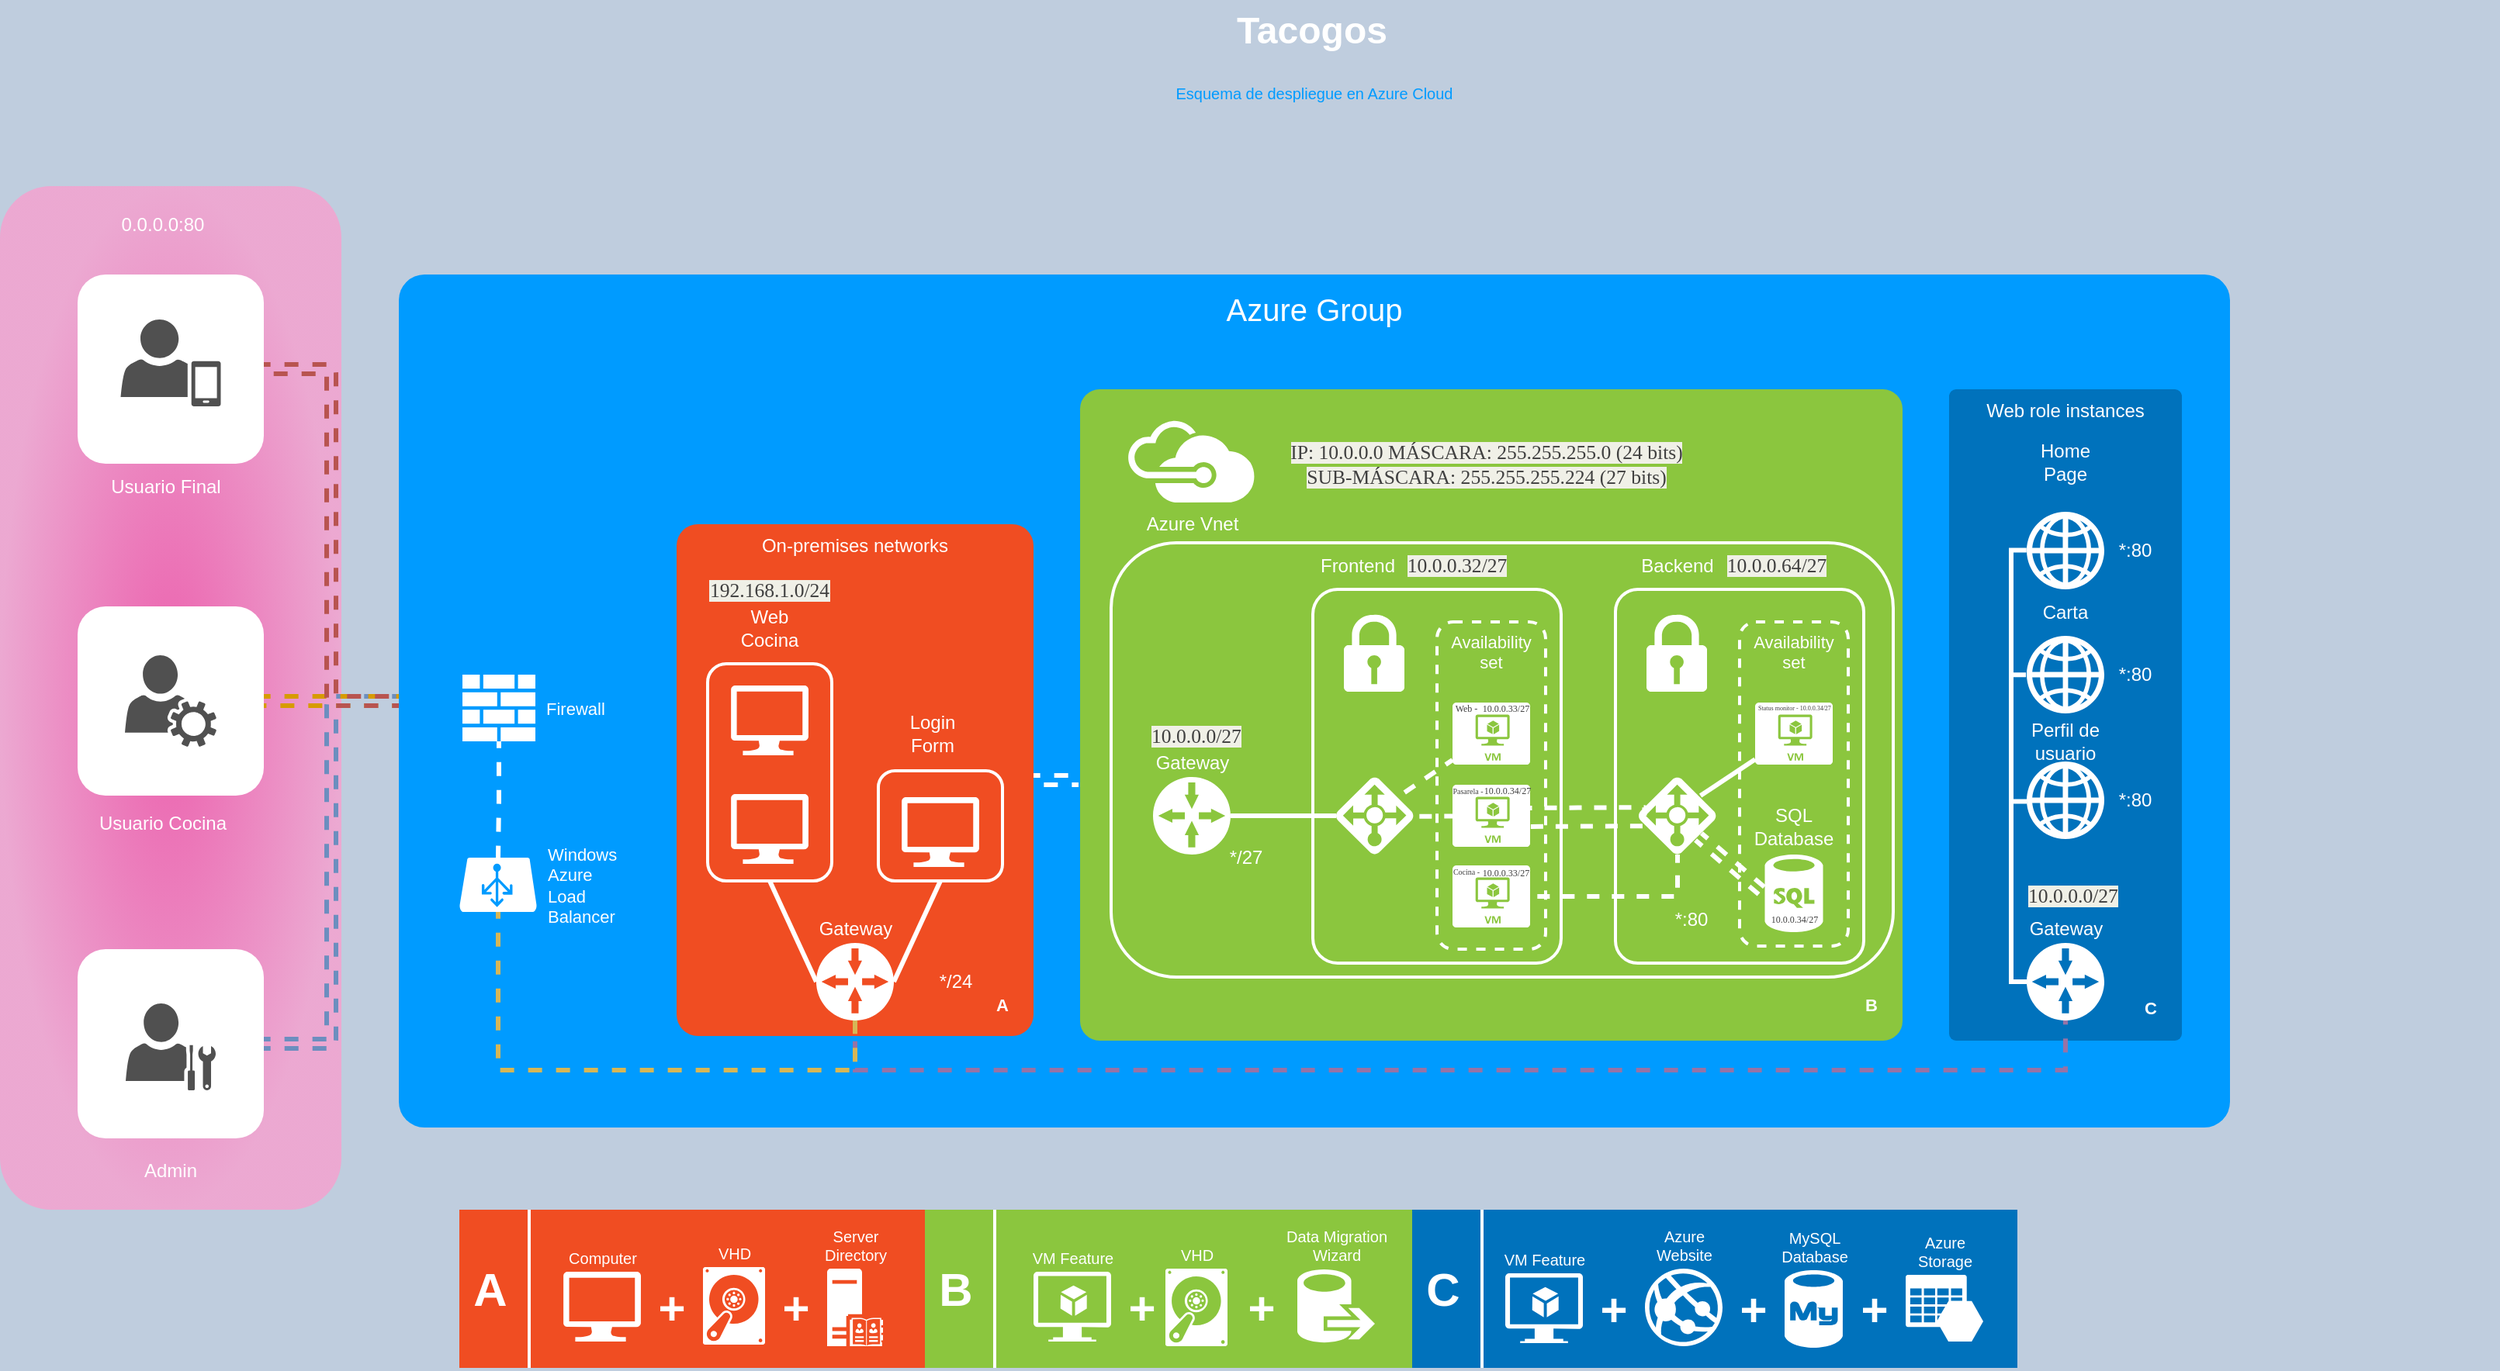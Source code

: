 <mxfile version="24.0.4" type="device">
  <diagram name="Page-1" id="7a6c530e-6e37-e111-ec74-82921da8cc10">
    <mxGraphModel dx="1674" dy="836" grid="1" gridSize="10" guides="1" tooltips="1" connect="1" arrows="1" fold="1" page="1" pageScale="1.5" pageWidth="1169" pageHeight="826" background="#BFCDDE" math="0" shadow="0">
      <root>
        <mxCell id="0" style=";html=1;" />
        <mxCell id="1" style=";html=1;" parent="0" />
        <mxCell id="23046e2b9bb16c14-116" value="Azure Group" style="whiteSpace=wrap;html=1;rounded=1;shadow=0;strokeColor=none;strokeWidth=2;fillColor=#009BFF;fontSize=20;fontColor=#FFFFFF;align=center;arcSize=3;verticalAlign=top;spacingTop=4;" parent="1" vertex="1">
          <mxGeometry x="287" y="217" width="1180" height="550" as="geometry" />
        </mxCell>
        <mxCell id="23046e2b9bb16c14-64" value="Web role instances" style="rounded=1;whiteSpace=wrap;html=1;shadow=0;strokeWidth=2;fillColor=#0072BC;fontSize=12;fontColor=#FFFFFF;align=center;strokeColor=none;arcSize=3;verticalAlign=top;" parent="1" vertex="1">
          <mxGeometry x="1286" y="291" width="150" height="420" as="geometry" />
        </mxCell>
        <mxCell id="23046e2b9bb16c14-27" value="" style="rounded=1;whiteSpace=wrap;html=1;shadow=0;strokeWidth=2;fillColor=#8BC63E;fontSize=12;fontColor=#000000;align=center;strokeColor=none;arcSize=3;" parent="1" vertex="1">
          <mxGeometry x="726" y="291" width="530" height="420" as="geometry" />
        </mxCell>
        <mxCell id="23046e2b9bb16c14-2" value="" style="rounded=1;whiteSpace=wrap;html=1;shadow=0;strokeWidth=2;fillColor=none;fontSize=12;fontColor=#000000;align=center;strokeColor=#FFFFFF;arcSize=10;" parent="1" vertex="1">
          <mxGeometry x="876" y="420" width="160" height="241" as="geometry" />
        </mxCell>
        <mxCell id="23046e2b9bb16c14-54" value="Availability set" style="rounded=1;whiteSpace=wrap;html=1;shadow=0;strokeWidth=2;fillColor=none;fontSize=11;fontColor=#FFFFFF;align=center;strokeColor=#FFFFFF;dashed=1;verticalAlign=top;" parent="1" vertex="1">
          <mxGeometry x="956" y="441" width="70" height="211" as="geometry" />
        </mxCell>
        <mxCell id="5rU1eoCEODT7BQsBEybo-4" value="" style="edgeStyle=orthogonalEdgeStyle;rounded=1;orthogonalLoop=1;jettySize=auto;html=1;shape=link;dashed=1;strokeWidth=3;strokeColor=#ffffff;flowAnimation=1;" parent="1" source="23046e2b9bb16c14-28" edge="1">
          <mxGeometry relative="1" as="geometry">
            <mxPoint x="725" y="543" as="targetPoint" />
            <Array as="points">
              <mxPoint x="725" y="543" />
            </Array>
          </mxGeometry>
        </mxCell>
        <mxCell id="23046e2b9bb16c14-28" value="On-premises networks" style="rounded=1;whiteSpace=wrap;html=1;shadow=0;strokeWidth=2;fillColor=#F04D22;fontSize=12;fontColor=#FFFFFF;align=center;strokeColor=none;arcSize=6;verticalAlign=top;" parent="1" vertex="1">
          <mxGeometry x="466" y="378" width="230" height="330" as="geometry" />
        </mxCell>
        <mxCell id="23046e2b9bb16c14-49" value="" style="rounded=1;whiteSpace=wrap;html=1;shadow=0;strokeWidth=2;fillColor=none;fontSize=12;fontColor=#000000;align=center;strokeColor=#FFFFFF;" parent="1" vertex="1">
          <mxGeometry x="486" y="468" width="80" height="140" as="geometry" />
        </mxCell>
        <mxCell id="23046e2b9bb16c14-1" value="" style="rounded=1;whiteSpace=wrap;html=1;shadow=0;strokeWidth=2;fillColor=none;fontSize=12;fontColor=#000000;align=center;strokeColor=#FFFFFF;" parent="1" vertex="1">
          <mxGeometry x="746" y="390" width="504" height="280" as="geometry" />
        </mxCell>
        <mxCell id="24964f25f45c63f1-1" value="" style="verticalLabelPosition=bottom;html=1;verticalAlign=top;strokeColor=none;fillColor=#FFFFFF;shape=mxgraph.azure.computer;rounded=0;shadow=0;fontSize=12;fontColor=#000000;align=center;" parent="1" vertex="1">
          <mxGeometry x="501" y="482" width="50" height="45" as="geometry" />
        </mxCell>
        <mxCell id="24964f25f45c63f1-2" value="" style="verticalLabelPosition=bottom;html=1;verticalAlign=top;strokeColor=none;fillColor=#FFFFFF;shape=mxgraph.azure.computer;rounded=0;shadow=0;fontSize=12;fontColor=#000000;align=center;" parent="1" vertex="1">
          <mxGeometry x="501" y="552" width="50" height="45" as="geometry" />
        </mxCell>
        <mxCell id="23046e2b9bb16c14-73" style="html=1;startArrow=none;startFill=0;startSize=10;endArrow=none;endFill=0;endSize=10;strokeWidth=3;fontSize=11;fontColor=#FFFFFF;strokeColor=#FFFFFF;rounded=0;" parent="1" source="24964f25f45c63f1-5" target="23046e2b9bb16c14-7" edge="1">
          <mxGeometry relative="1" as="geometry" />
        </mxCell>
        <mxCell id="24964f25f45c63f1-5" value="Gateway" style="shadow=0;dashed=0;html=1;strokeColor=none;shape=mxgraph.mscae.enterprise.gateway;fillColor=#FFFFFF;rounded=0;fontSize=12;fontColor=#FFFFFF;align=center;labelPosition=center;verticalLabelPosition=top;verticalAlign=bottom;" parent="1" vertex="1">
          <mxGeometry x="773" y="541" width="50" height="50" as="geometry" />
        </mxCell>
        <mxCell id="24964f25f45c63f1-6" value="" style="shadow=0;dashed=0;html=1;strokeColor=none;shape=mxgraph.mscae.enterprise.lock;fillColor=#FFFFFF;rounded=0;fontSize=12;fontColor=#000000;align=center;" parent="1" vertex="1">
          <mxGeometry x="896" y="436" width="39" height="50" as="geometry" />
        </mxCell>
        <mxCell id="23046e2b9bb16c14-7" value="" style="shadow=0;dashed=0;html=1;strokeColor=none;labelPosition=center;verticalLabelPosition=bottom;verticalAlign=top;shape=mxgraph.mscae.cloud.azure_load_balancer_feature;fillColor=#FFFFFF;rounded=1;fontSize=12;fontColor=#000000;align=center;" parent="1" vertex="1">
          <mxGeometry x="891" y="541" width="50" height="50" as="geometry" />
        </mxCell>
        <mxCell id="23046e2b9bb16c14-75" style="html=1;startArrow=none;startFill=0;startSize=10;endArrow=none;endFill=0;endSize=10;strokeWidth=3;fontSize=11;fontColor=#FFFFFF;entryX=0.793;entryY=0.26;entryPerimeter=0;strokeColor=#FFFFFF;rounded=0;flowAnimation=1;jumpStyle=gap;" parent="1" source="23046e2b9bb16c14-29" target="23046e2b9bb16c14-7" edge="1">
          <mxGeometry relative="1" as="geometry" />
        </mxCell>
        <mxCell id="23046e2b9bb16c14-29" value="" style="verticalLabelPosition=bottom;html=1;verticalAlign=top;strokeColor=none;fillColor=#FFFFFF;shape=mxgraph.azure.virtual_machine;rounded=1;shadow=0;fontSize=12;fontColor=#000000;align=center;" parent="1" vertex="1">
          <mxGeometry x="966" y="493" width="50" height="40" as="geometry" />
        </mxCell>
        <mxCell id="23046e2b9bb16c14-76" style="html=1;entryX=1.016;entryY=0.509;entryPerimeter=0;startArrow=none;startFill=0;startSize=10;endArrow=none;endFill=0;endSize=10;strokeWidth=3;fontSize=11;fontColor=#FFFFFF;strokeColor=#FFFFFF;rounded=0;flowAnimation=1;shadow=0;textShadow=0;" parent="1" source="23046e2b9bb16c14-30" target="23046e2b9bb16c14-7" edge="1">
          <mxGeometry relative="1" as="geometry" />
        </mxCell>
        <mxCell id="23046e2b9bb16c14-30" value="" style="verticalLabelPosition=bottom;html=1;verticalAlign=top;strokeColor=none;fillColor=#FFFFFF;shape=mxgraph.azure.virtual_machine;rounded=1;shadow=0;fontSize=12;fontColor=#000000;align=center;" parent="1" vertex="1">
          <mxGeometry x="966" y="546" width="50" height="40" as="geometry" />
        </mxCell>
        <mxCell id="23046e2b9bb16c14-31" value="" style="verticalLabelPosition=bottom;html=1;verticalAlign=top;strokeColor=none;fillColor=#FFFFFF;shape=mxgraph.azure.virtual_machine;rounded=1;shadow=0;fontSize=12;fontColor=#000000;align=center;" parent="1" vertex="1">
          <mxGeometry x="966" y="598" width="50" height="40" as="geometry" />
        </mxCell>
        <mxCell id="23046e2b9bb16c14-48" value="Azure Vnet" style="shadow=0;dashed=0;html=1;strokeColor=none;fillColor=#FFFFFF;labelPosition=center;verticalLabelPosition=bottom;verticalAlign=top;shape=mxgraph.office.clouds.azure;rounded=1;fontSize=12;fontColor=#FFFFFF;align=center;" parent="1" vertex="1">
          <mxGeometry x="756" y="311" width="83" height="53" as="geometry" />
        </mxCell>
        <mxCell id="23046e2b9bb16c14-50" value="" style="rounded=1;whiteSpace=wrap;html=1;shadow=0;strokeWidth=2;fillColor=none;fontSize=12;fontColor=#000000;align=center;strokeColor=#FFFFFF;" parent="1" vertex="1">
          <mxGeometry x="596" y="537" width="80" height="71" as="geometry" />
        </mxCell>
        <mxCell id="23046e2b9bb16c14-53" value="" style="verticalLabelPosition=bottom;html=1;verticalAlign=top;strokeColor=none;fillColor=#FFFFFF;shape=mxgraph.azure.computer;rounded=0;shadow=0;fontSize=12;fontColor=#000000;align=center;" parent="1" vertex="1">
          <mxGeometry x="611" y="554" width="50" height="45" as="geometry" />
        </mxCell>
        <mxCell id="24964f25f45c63f1-4" value="Gateway" style="shadow=0;dashed=0;html=1;strokeColor=none;shape=mxgraph.mscae.enterprise.gateway;fillColor=#FFFFFF;rounded=0;fontSize=12;fontColor=#FFFFFF;align=center;labelPosition=center;verticalLabelPosition=top;verticalAlign=bottom;" parent="1" vertex="1">
          <mxGeometry x="556" y="648" width="50" height="50" as="geometry" />
        </mxCell>
        <mxCell id="23046e2b9bb16c14-55" value="" style="rounded=1;whiteSpace=wrap;html=1;shadow=0;strokeWidth=2;fillColor=none;fontSize=12;fontColor=#000000;align=center;strokeColor=#FFFFFF;arcSize=9;" parent="1" vertex="1">
          <mxGeometry x="1071" y="420" width="160" height="241" as="geometry" />
        </mxCell>
        <mxCell id="23046e2b9bb16c14-56" value="&lt;span&gt;Availability set&lt;/span&gt;" style="rounded=1;whiteSpace=wrap;html=1;shadow=0;strokeWidth=2;fillColor=none;fontSize=11;fontColor=#FFFFFF;align=center;strokeColor=#FFFFFF;dashed=1;verticalAlign=top;" parent="1" vertex="1">
          <mxGeometry x="1151" y="441" width="70" height="209" as="geometry" />
        </mxCell>
        <mxCell id="23046e2b9bb16c14-57" value="" style="shadow=0;dashed=0;html=1;strokeColor=none;shape=mxgraph.mscae.enterprise.lock;fillColor=#FFFFFF;rounded=0;fontSize=12;fontColor=#000000;align=center;" parent="1" vertex="1">
          <mxGeometry x="1091" y="436" width="39" height="50" as="geometry" />
        </mxCell>
        <mxCell id="23046e2b9bb16c14-74" style="html=1;startArrow=none;startFill=0;endArrow=none;endFill=0;strokeWidth=3;fontSize=11;fontColor=#FFFFFF;strokeColor=#FFFFFF;rounded=1;edgeStyle=elbowEdgeStyle;elbow=vertical;shape=flexArrow;exitX=0.085;exitY=0.512;exitDx=0;exitDy=0;exitPerimeter=0;entryX=0.787;entryY=0.547;entryDx=0;entryDy=0;entryPerimeter=0;targetPerimeterSpacing=6;sourcePerimeterSpacing=8;shadow=0;textShadow=0;flowAnimation=1;" parent="1" target="23046e2b9bb16c14-30" edge="1">
          <mxGeometry relative="1" as="geometry">
            <mxPoint x="1091.25" y="566.6" as="sourcePoint" />
            <mxPoint x="1002.95" y="568.44" as="targetPoint" />
          </mxGeometry>
        </mxCell>
        <mxCell id="23046e2b9bb16c14-79" style="html=1;startArrow=none;startFill=0;startSize=10;endArrow=none;endFill=0;endSize=10;strokeWidth=3;fontSize=11;fontColor=#FFFFFF;strokeColor=#FFFFFF;rounded=0;exitX=0.796;exitY=0.241;exitPerimeter=0;" parent="1" source="23046e2b9bb16c14-58" target="23046e2b9bb16c14-59" edge="1">
          <mxGeometry relative="1" as="geometry" />
        </mxCell>
        <mxCell id="23046e2b9bb16c14-58" value="" style="shadow=0;dashed=0;html=1;strokeColor=none;labelPosition=center;verticalLabelPosition=bottom;verticalAlign=top;shape=mxgraph.mscae.cloud.azure_load_balancer_feature;fillColor=#FFFFFF;rounded=1;fontSize=12;fontColor=#000000;align=center;" parent="1" vertex="1">
          <mxGeometry x="1086" y="541" width="50" height="50" as="geometry" />
        </mxCell>
        <mxCell id="23046e2b9bb16c14-59" value="" style="verticalLabelPosition=bottom;html=1;verticalAlign=top;strokeColor=none;fillColor=#FFFFFF;shape=mxgraph.azure.virtual_machine;rounded=1;shadow=0;fontSize=12;fontColor=#000000;align=center;" parent="1" vertex="1">
          <mxGeometry x="1161" y="493" width="50" height="40" as="geometry" />
        </mxCell>
        <mxCell id="23046e2b9bb16c14-69" style="edgeStyle=orthogonalEdgeStyle;html=1;startArrow=none;startFill=0;startSize=10;endArrow=none;endFill=0;endSize=10;strokeWidth=3;fontSize=11;fontColor=#FFFFFF;strokeColor=#FFFFFF;dashed=1;rounded=0;flowAnimation=1;" parent="1" source="23046e2b9bb16c14-62" target="23046e2b9bb16c14-63" edge="1">
          <mxGeometry relative="1" as="geometry" />
        </mxCell>
        <mxCell id="23046e2b9bb16c14-62" value="Firewall" style="shadow=0;dashed=0;html=1;strokeColor=none;labelPosition=right;verticalLabelPosition=middle;verticalAlign=middle;shape=mxgraph.office.concepts.firewall;fillColor=#FFFFFF;rounded=1;fontSize=11;fontColor=#FFFFFF;align=left;spacingLeft=5;" parent="1" vertex="1">
          <mxGeometry x="328" y="475" width="47" height="43" as="geometry" />
        </mxCell>
        <mxCell id="23046e2b9bb16c14-70" style="edgeStyle=orthogonalEdgeStyle;html=1;startArrow=none;startFill=0;startSize=10;endArrow=none;endFill=0;endSize=10;strokeWidth=3;fontSize=11;fontColor=#FFFFFF;strokeColor=#9673a6;dashed=1;rounded=0;flowAnimation=1;fillColor=#e1d5e7;" parent="1" source="24964f25f45c63f1-4" target="23046e2b9bb16c14-68" edge="1">
          <mxGeometry relative="1" as="geometry">
            <mxPoint x="606" y="730" as="sourcePoint" />
            <Array as="points">
              <mxPoint x="581" y="730" />
              <mxPoint x="1361" y="730" />
            </Array>
          </mxGeometry>
        </mxCell>
        <mxCell id="23046e2b9bb16c14-72" style="edgeStyle=orthogonalEdgeStyle;html=1;startArrow=none;startFill=0;startSize=10;endArrow=none;endFill=0;endSize=10;strokeWidth=3;fontSize=11;fontColor=#FFFFFF;strokeColor=#d6b656;dashed=1;rounded=0;flowAnimation=1;fillColor=#fff2cc;" parent="1" source="23046e2b9bb16c14-63" target="24964f25f45c63f1-4" edge="1">
          <mxGeometry relative="1" as="geometry">
            <Array as="points">
              <mxPoint x="351" y="730" />
              <mxPoint x="581" y="730" />
            </Array>
          </mxGeometry>
        </mxCell>
        <mxCell id="23046e2b9bb16c14-63" value="Windows&lt;div&gt;Azure&lt;/div&gt;&lt;div&gt;Load&lt;/div&gt;&lt;div&gt;Balancer&lt;/div&gt;" style="verticalLabelPosition=middle;html=1;verticalAlign=middle;strokeColor=none;fillColor=#FFFFFF;shape=mxgraph.azure.azure_load_balancer;rounded=1;shadow=0;dashed=1;fontSize=11;fontColor=#FFFFFF;align=left;labelPosition=right;spacingLeft=5;" parent="1" vertex="1">
          <mxGeometry x="326" y="593" width="50" height="35" as="geometry" />
        </mxCell>
        <mxCell id="23046e2b9bb16c14-65" value="" style="shadow=0;dashed=0;html=1;strokeColor=none;shape=mxgraph.mscae.enterprise.web;fillColor=#FFFFFF;rounded=1;fontSize=11;fontColor=#FFFFFF;align=center;" parent="1" vertex="1">
          <mxGeometry x="1336" y="531" width="50" height="50" as="geometry" />
        </mxCell>
        <mxCell id="23046e2b9bb16c14-66" value="" style="shadow=0;dashed=0;html=1;strokeColor=none;shape=mxgraph.mscae.enterprise.web;fillColor=#FFFFFF;rounded=1;fontSize=11;fontColor=#FFFFFF;align=center;" parent="1" vertex="1">
          <mxGeometry x="1336" y="450" width="50" height="50" as="geometry" />
        </mxCell>
        <mxCell id="23046e2b9bb16c14-67" value="" style="shadow=0;dashed=0;html=1;strokeColor=none;shape=mxgraph.mscae.enterprise.web;fillColor=#FFFFFF;rounded=1;fontSize=11;fontColor=#FFFFFF;align=center;" parent="1" vertex="1">
          <mxGeometry x="1336" y="370" width="50" height="50" as="geometry" />
        </mxCell>
        <mxCell id="23046e2b9bb16c14-117" style="edgeStyle=orthogonalEdgeStyle;rounded=0;elbow=vertical;html=1;startArrow=none;startFill=0;startSize=10;endArrow=none;endFill=0;endSize=10;strokeColor=#FFFFFF;strokeWidth=3;fontSize=20;fontColor=#FFFFFF;entryX=0.004;entryY=0.516;entryPerimeter=0;" parent="1" source="23046e2b9bb16c14-68" target="23046e2b9bb16c14-65" edge="1">
          <mxGeometry relative="1" as="geometry">
            <mxPoint x="1520" y="590" as="targetPoint" />
            <Array as="points">
              <mxPoint x="1326" y="673" />
              <mxPoint x="1326" y="557" />
            </Array>
          </mxGeometry>
        </mxCell>
        <mxCell id="23046e2b9bb16c14-119" style="edgeStyle=orthogonalEdgeStyle;rounded=0;elbow=vertical;html=1;entryX=-0.002;entryY=0.494;entryPerimeter=0;startArrow=none;startFill=0;startSize=10;endArrow=none;endFill=0;endSize=10;strokeColor=#FFFFFF;strokeWidth=3;fontSize=20;fontColor=#FFFFFF;" parent="1" source="23046e2b9bb16c14-68" target="23046e2b9bb16c14-67" edge="1">
          <mxGeometry relative="1" as="geometry">
            <Array as="points">
              <mxPoint x="1326" y="673" />
              <mxPoint x="1326" y="395" />
            </Array>
          </mxGeometry>
        </mxCell>
        <mxCell id="23046e2b9bb16c14-68" value="Gateway" style="shadow=0;dashed=0;html=1;strokeColor=none;shape=mxgraph.mscae.enterprise.gateway;fillColor=#FFFFFF;rounded=0;fontSize=12;fontColor=#FFFFFF;align=center;labelPosition=center;verticalLabelPosition=top;verticalAlign=bottom;" parent="1" vertex="1">
          <mxGeometry x="1336" y="648" width="50" height="50" as="geometry" />
        </mxCell>
        <mxCell id="23046e2b9bb16c14-81" value="A" style="text;html=1;strokeColor=none;fillColor=none;align=center;verticalAlign=middle;whiteSpace=wrap;rounded=1;shadow=0;fontSize=11;fontColor=#FFFFFF;fontStyle=1" parent="1" vertex="1">
          <mxGeometry x="666" y="678" width="20" height="20" as="geometry" />
        </mxCell>
        <mxCell id="23046e2b9bb16c14-82" value="B" style="text;html=1;strokeColor=none;fillColor=none;align=center;verticalAlign=middle;whiteSpace=wrap;rounded=1;shadow=0;fontSize=11;fontColor=#FFFFFF;fontStyle=1" parent="1" vertex="1">
          <mxGeometry x="1226" y="678" width="20" height="20" as="geometry" />
        </mxCell>
        <mxCell id="23046e2b9bb16c14-83" value="C" style="text;html=1;strokeColor=none;fillColor=none;align=center;verticalAlign=middle;whiteSpace=wrap;rounded=1;shadow=0;fontSize=11;fontColor=#FFFFFF;fontStyle=1" parent="1" vertex="1">
          <mxGeometry x="1406" y="680" width="20" height="20" as="geometry" />
        </mxCell>
        <mxCell id="23046e2b9bb16c14-84" value="" style="rounded=0;whiteSpace=wrap;html=1;shadow=0;strokeWidth=2;fillColor=#F04D22;fontSize=12;fontColor=#FFFFFF;align=center;strokeColor=none;arcSize=6;verticalAlign=top;" parent="1" vertex="1">
          <mxGeometry x="326" y="820" width="300" height="102" as="geometry" />
        </mxCell>
        <mxCell id="23046e2b9bb16c14-85" value="" style="rounded=0;whiteSpace=wrap;html=1;shadow=0;strokeWidth=2;fillColor=#8BC63E;fontSize=12;fontColor=#FFFFFF;align=center;strokeColor=none;arcSize=6;verticalAlign=top;" parent="1" vertex="1">
          <mxGeometry x="626" y="820" width="314" height="102" as="geometry" />
        </mxCell>
        <mxCell id="23046e2b9bb16c14-86" value="" style="rounded=0;whiteSpace=wrap;html=1;shadow=0;strokeWidth=2;fillColor=#0072BC;fontSize=12;fontColor=#FFFFFF;align=center;strokeColor=none;arcSize=3;verticalAlign=top;" parent="1" vertex="1">
          <mxGeometry x="940" y="820" width="390" height="102" as="geometry" />
        </mxCell>
        <mxCell id="23046e2b9bb16c14-87" value="A" style="text;html=1;strokeColor=none;fillColor=none;align=center;verticalAlign=middle;whiteSpace=wrap;rounded=1;shadow=0;fontSize=30;fontColor=#FFFFFF;fontStyle=1" parent="1" vertex="1">
          <mxGeometry x="326" y="853" width="40" height="35" as="geometry" />
        </mxCell>
        <mxCell id="23046e2b9bb16c14-88" value="B" style="text;html=1;strokeColor=none;fillColor=none;align=center;verticalAlign=middle;whiteSpace=wrap;rounded=1;shadow=0;fontSize=30;fontColor=#FFFFFF;fontStyle=1" parent="1" vertex="1">
          <mxGeometry x="626" y="853" width="40" height="35" as="geometry" />
        </mxCell>
        <mxCell id="23046e2b9bb16c14-89" value="C" style="text;html=1;strokeColor=none;fillColor=none;align=center;verticalAlign=middle;whiteSpace=wrap;rounded=1;shadow=0;fontSize=30;fontColor=#FFFFFF;fontStyle=1" parent="1" vertex="1">
          <mxGeometry x="940" y="853" width="40" height="35" as="geometry" />
        </mxCell>
        <mxCell id="23046e2b9bb16c14-90" value="Computer" style="verticalLabelPosition=top;html=1;verticalAlign=bottom;strokeColor=none;fillColor=#FFFFFF;shape=mxgraph.azure.computer;rounded=0;shadow=0;fontSize=10;fontColor=#FFFFFF;align=center;labelPosition=center;" parent="1" vertex="1">
          <mxGeometry x="393" y="860" width="50" height="45" as="geometry" />
        </mxCell>
        <mxCell id="23046e2b9bb16c14-91" value="VHD" style="shadow=0;html=1;strokeColor=none;fillColor=#FFFFFF;labelPosition=center;verticalLabelPosition=top;verticalAlign=bottom;shape=mxgraph.azure.vhd;rounded=0;fontSize=10;fontColor=#FFFFFF;align=center;" parent="1" vertex="1">
          <mxGeometry x="483" y="857" width="40" height="50" as="geometry" />
        </mxCell>
        <mxCell id="23046e2b9bb16c14-92" value="+" style="text;html=1;strokeColor=none;fillColor=none;align=center;verticalAlign=middle;whiteSpace=wrap;rounded=1;shadow=0;fontSize=30;fontColor=#FFFFFF;fontStyle=1" parent="1" vertex="1">
          <mxGeometry x="443" y="865" width="40" height="35" as="geometry" />
        </mxCell>
        <mxCell id="23046e2b9bb16c14-93" value="+" style="text;html=1;strokeColor=none;fillColor=none;align=center;verticalAlign=middle;whiteSpace=wrap;rounded=1;shadow=0;fontSize=30;fontColor=#FFFFFF;fontStyle=1" parent="1" vertex="1">
          <mxGeometry x="523" y="865" width="40" height="35" as="geometry" />
        </mxCell>
        <mxCell id="23046e2b9bb16c14-94" value="Server&lt;div&gt;Directory&lt;/div&gt;" style="shadow=0;html=1;strokeColor=none;shape=mxgraph.mscae.enterprise.server_directory;fillColor=#FFFFFF;rounded=0;fontSize=10;fontColor=#FFFFFF;align=center;verticalAlign=bottom;labelPosition=center;verticalLabelPosition=top;" parent="1" vertex="1">
          <mxGeometry x="563" y="858" width="36" height="50" as="geometry" />
        </mxCell>
        <mxCell id="23046e2b9bb16c14-95" value="VM Feature" style="shadow=0;html=1;strokeColor=none;fillColor=#FFFFFF;labelPosition=center;verticalLabelPosition=top;verticalAlign=bottom;shape=mxgraph.azure.virtual_machine_feature;rounded=0;fontSize=10;fontColor=#FFFFFF;align=center;" parent="1" vertex="1">
          <mxGeometry x="696" y="860" width="50" height="45" as="geometry" />
        </mxCell>
        <mxCell id="23046e2b9bb16c14-96" value="+" style="text;html=1;strokeColor=none;fillColor=none;align=center;verticalAlign=middle;whiteSpace=wrap;rounded=1;shadow=0;fontSize=30;fontColor=#FFFFFF;fontStyle=1" parent="1" vertex="1">
          <mxGeometry x="746" y="865" width="40" height="35" as="geometry" />
        </mxCell>
        <mxCell id="23046e2b9bb16c14-97" value="VHD" style="shadow=0;html=1;strokeColor=none;fillColor=#FFFFFF;labelPosition=center;verticalLabelPosition=top;verticalAlign=bottom;shape=mxgraph.azure.vhd;rounded=0;fontSize=10;fontColor=#FFFFFF;align=center;" parent="1" vertex="1">
          <mxGeometry x="781" y="858" width="40" height="50" as="geometry" />
        </mxCell>
        <mxCell id="23046e2b9bb16c14-99" value="+" style="text;html=1;strokeColor=none;fillColor=none;align=center;verticalAlign=middle;whiteSpace=wrap;rounded=1;shadow=0;fontSize=30;fontColor=#FFFFFF;fontStyle=1" parent="1" vertex="1">
          <mxGeometry x="823" y="865" width="40" height="35" as="geometry" />
        </mxCell>
        <mxCell id="23046e2b9bb16c14-101" value="Data Migration&lt;div&gt;Wizard&lt;/div&gt;" style="shadow=0;html=1;strokeColor=none;shape=mxgraph.mscae.intune.data_migration_wizard;fillColor=#FFFFFF;rounded=0;fontSize=10;fontColor=#FFFFFF;align=center;verticalAlign=bottom;labelPosition=center;verticalLabelPosition=top;" parent="1" vertex="1">
          <mxGeometry x="866" y="858" width="50" height="48" as="geometry" />
        </mxCell>
        <mxCell id="23046e2b9bb16c14-102" value="VM Feature" style="shadow=0;html=1;strokeColor=none;fillColor=#FFFFFF;labelPosition=center;verticalLabelPosition=top;verticalAlign=bottom;shape=mxgraph.azure.virtual_machine_feature;rounded=0;fontSize=10;fontColor=#FFFFFF;align=center;" parent="1" vertex="1">
          <mxGeometry x="1000" y="861" width="50" height="45" as="geometry" />
        </mxCell>
        <mxCell id="23046e2b9bb16c14-103" value="" style="line;strokeWidth=2;direction=south;html=1;rounded=0;shadow=0;fillColor=none;fontSize=30;fontColor=#FFFFFF;align=center;strokeColor=#FFFFFF;" parent="1" vertex="1">
          <mxGeometry x="366" y="820" width="10" height="102" as="geometry" />
        </mxCell>
        <mxCell id="23046e2b9bb16c14-104" value="" style="line;strokeWidth=2;direction=south;html=1;rounded=0;shadow=0;fillColor=none;fontSize=30;fontColor=#FFFFFF;align=center;strokeColor=#FFFFFF;" parent="1" vertex="1">
          <mxGeometry x="666" y="820" width="10" height="102" as="geometry" />
        </mxCell>
        <mxCell id="23046e2b9bb16c14-105" value="" style="line;strokeWidth=2;direction=south;html=1;rounded=0;shadow=0;fillColor=none;fontSize=30;fontColor=#FFFFFF;align=center;strokeColor=#FFFFFF;" parent="1" vertex="1">
          <mxGeometry x="980" y="820" width="10" height="102" as="geometry" />
        </mxCell>
        <mxCell id="23046e2b9bb16c14-106" value="+" style="text;html=1;strokeColor=none;fillColor=none;align=center;verticalAlign=middle;whiteSpace=wrap;rounded=1;shadow=0;fontSize=30;fontColor=#FFFFFF;fontStyle=1" parent="1" vertex="1">
          <mxGeometry x="1050" y="866" width="40" height="35" as="geometry" />
        </mxCell>
        <mxCell id="23046e2b9bb16c14-107" value="Azure&lt;div&gt;Website&lt;/div&gt;" style="verticalLabelPosition=top;html=1;verticalAlign=bottom;strokeColor=none;fillColor=#FFFFFF;shape=mxgraph.azure.azure_website;rounded=0;shadow=0;fontSize=10;fontColor=#FFFFFF;align=center;labelPosition=center;" parent="1" vertex="1">
          <mxGeometry x="1090" y="858" width="50" height="50" as="geometry" />
        </mxCell>
        <mxCell id="23046e2b9bb16c14-108" value="+" style="text;html=1;strokeColor=none;fillColor=none;align=center;verticalAlign=middle;whiteSpace=wrap;rounded=1;shadow=0;fontSize=30;fontColor=#FFFFFF;fontStyle=1" parent="1" vertex="1">
          <mxGeometry x="1140" y="866" width="40" height="35" as="geometry" />
        </mxCell>
        <mxCell id="23046e2b9bb16c14-109" value="MySQL&lt;div&gt;Database&lt;/div&gt;" style="verticalLabelPosition=top;html=1;verticalAlign=bottom;strokeColor=none;fillColor=#FFFFFF;shape=mxgraph.azure.mysql_database;rounded=0;shadow=0;fontSize=10;fontColor=#FFFFFF;align=center;labelPosition=center;" parent="1" vertex="1">
          <mxGeometry x="1180" y="859" width="37.5" height="50" as="geometry" />
        </mxCell>
        <mxCell id="23046e2b9bb16c14-110" value="+" style="text;html=1;strokeColor=none;fillColor=none;align=center;verticalAlign=middle;whiteSpace=wrap;rounded=1;shadow=0;fontSize=30;fontColor=#FFFFFF;fontStyle=1" parent="1" vertex="1">
          <mxGeometry x="1218" y="866" width="40" height="35" as="geometry" />
        </mxCell>
        <mxCell id="23046e2b9bb16c14-111" value="Azure&lt;div&gt;Storage&lt;/div&gt;" style="shadow=0;html=1;strokeColor=none;labelPosition=center;verticalLabelPosition=top;verticalAlign=bottom;shape=mxgraph.mscae.cloud.azure_storage;fillColor=#FFFFFF;rounded=0;fontSize=10;fontColor=#FFFFFF;align=center;" parent="1" vertex="1">
          <mxGeometry x="1258" y="862" width="50" height="43" as="geometry" />
        </mxCell>
        <mxCell id="23046e2b9bb16c14-113" value="Tacogos" style="text;strokeColor=none;fillColor=none;html=1;fontSize=24;fontStyle=1;verticalAlign=middle;align=center;rounded=0;shadow=0;fontColor=#FFFFFF;" parent="1" vertex="1">
          <mxGeometry x="120" y="40" width="1510" height="40" as="geometry" />
        </mxCell>
        <mxCell id="23046e2b9bb16c14-114" value="Esquema de despliegue en Azure Cloud" style="text;html=1;strokeColor=none;fillColor=none;align=center;verticalAlign=middle;whiteSpace=wrap;rounded=0;shadow=0;fontSize=10;fontColor=#009BFF;" parent="1" vertex="1">
          <mxGeometry x="114" y="90" width="1526" height="20" as="geometry" />
        </mxCell>
        <mxCell id="23046e2b9bb16c14-118" style="edgeStyle=orthogonalEdgeStyle;rounded=0;elbow=vertical;html=1;startArrow=none;startFill=0;startSize=10;endArrow=none;endFill=0;endSize=10;strokeColor=#FFFFFF;strokeWidth=3;fontSize=20;fontColor=#FFFFFF;entryX=-0.009;entryY=0.502;entryPerimeter=0;" parent="1" source="23046e2b9bb16c14-68" target="23046e2b9bb16c14-66" edge="1">
          <mxGeometry relative="1" as="geometry">
            <mxPoint x="1346.333" y="566.667" as="targetPoint" />
            <mxPoint x="1371" y="658" as="sourcePoint" />
            <Array as="points">
              <mxPoint x="1326" y="673" />
              <mxPoint x="1326" y="475" />
            </Array>
          </mxGeometry>
        </mxCell>
        <mxCell id="DntKGZz_PuIzkOoeLx4p-1" value="&lt;font color=&quot;#ffffff&quot;&gt;Home Page&lt;/font&gt;" style="text;html=1;align=center;verticalAlign=middle;whiteSpace=wrap;rounded=0;fillColor=none;" parent="1" vertex="1">
          <mxGeometry x="1331" y="322.5" width="60" height="30" as="geometry" />
        </mxCell>
        <mxCell id="DntKGZz_PuIzkOoeLx4p-2" value="&lt;font color=&quot;#ffffff&quot;&gt;Web Cocina&lt;/font&gt;" style="text;html=1;align=center;verticalAlign=middle;whiteSpace=wrap;rounded=0;" parent="1" vertex="1">
          <mxGeometry x="496" y="430" width="60" height="30" as="geometry" />
        </mxCell>
        <mxCell id="DntKGZz_PuIzkOoeLx4p-3" value="&lt;font color=&quot;#ffffff&quot;&gt;Login Form&lt;/font&gt;" style="text;html=1;align=center;verticalAlign=middle;whiteSpace=wrap;rounded=0;" parent="1" vertex="1">
          <mxGeometry x="601" y="498" width="60" height="30" as="geometry" />
        </mxCell>
        <mxCell id="DntKGZz_PuIzkOoeLx4p-17" value="&lt;font color=&quot;#ffffff&quot;&gt;Frontend&lt;/font&gt;" style="text;html=1;align=center;verticalAlign=middle;whiteSpace=wrap;rounded=0;" parent="1" vertex="1">
          <mxGeometry x="875" y="390" width="60" height="30" as="geometry" />
        </mxCell>
        <mxCell id="DntKGZz_PuIzkOoeLx4p-18" value="&lt;font color=&quot;#ffffff&quot;&gt;Backend&lt;/font&gt;" style="text;html=1;align=center;verticalAlign=middle;whiteSpace=wrap;rounded=0;" parent="1" vertex="1">
          <mxGeometry x="1081" y="390" width="60" height="30" as="geometry" />
        </mxCell>
        <mxCell id="DntKGZz_PuIzkOoeLx4p-21" value="" style="verticalLabelPosition=bottom;html=1;verticalAlign=top;align=center;strokeColor=none;fillColor=#FFFFFF;shape=mxgraph.azure.sql_database;" parent="1" vertex="1">
          <mxGeometry x="1167.25" y="591" width="37.5" height="50" as="geometry" />
        </mxCell>
        <mxCell id="DntKGZz_PuIzkOoeLx4p-22" style="rounded=0;orthogonalLoop=1;jettySize=auto;html=1;entryX=0.216;entryY=0.641;entryDx=0;entryDy=0;entryPerimeter=0;exitX=0.77;exitY=0.77;exitDx=0;exitDy=0;exitPerimeter=0;shape=link;strokeWidth=3;strokeColor=#FFFFFF;flowAnimation=1;" parent="1" source="23046e2b9bb16c14-58" target="DntKGZz_PuIzkOoeLx4p-21" edge="1">
          <mxGeometry relative="1" as="geometry" />
        </mxCell>
        <mxCell id="DntKGZz_PuIzkOoeLx4p-23" value="&lt;font color=&quot;#ffffff&quot;&gt;SQL Database&lt;/font&gt;" style="text;html=1;align=center;verticalAlign=middle;whiteSpace=wrap;rounded=0;" parent="1" vertex="1">
          <mxGeometry x="1156" y="557.5" width="60" height="30" as="geometry" />
        </mxCell>
        <mxCell id="DntKGZz_PuIzkOoeLx4p-25" value="&lt;font color=&quot;#ffffff&quot;&gt;*:80&lt;/font&gt;" style="text;html=1;align=center;verticalAlign=middle;whiteSpace=wrap;rounded=0;fillColor=none;" parent="1" vertex="1">
          <mxGeometry x="1376" y="541" width="60" height="30" as="geometry" />
        </mxCell>
        <mxCell id="DntKGZz_PuIzkOoeLx4p-26" value="&lt;font color=&quot;#ffffff&quot;&gt;*/24&lt;/font&gt;" style="text;html=1;align=center;verticalAlign=middle;whiteSpace=wrap;rounded=0;fillColor=none;" parent="1" vertex="1">
          <mxGeometry x="616" y="658" width="60" height="30" as="geometry" />
        </mxCell>
        <mxCell id="DntKGZz_PuIzkOoeLx4p-27" value="&lt;span style=&quot;color: rgb(64, 64, 64); font-family: &amp;quot;Times New Roman&amp;quot;, sans-serif, &amp;quot;Trebuchet MS&amp;quot;, Times, serif; font-size: 12.8px; background-color: rgb(240, 240, 231);&quot;&gt;10.0.0.32/27&lt;/span&gt;" style="text;html=1;align=center;verticalAlign=middle;whiteSpace=wrap;rounded=0;fillColor=none;" parent="1" vertex="1">
          <mxGeometry x="939" y="390" width="60" height="30" as="geometry" />
        </mxCell>
        <mxCell id="DntKGZz_PuIzkOoeLx4p-28" value="&lt;span style=&quot;color: rgb(64, 64, 64); font-family: &amp;quot;Times New Roman&amp;quot;, sans-serif, &amp;quot;Trebuchet MS&amp;quot;, Times, serif; font-size: 12.8px; background-color: rgb(240, 240, 231);&quot;&gt;10.0.0.64/27&lt;/span&gt;" style="text;html=1;align=center;verticalAlign=middle;whiteSpace=wrap;rounded=0;fillColor=none;" parent="1" vertex="1">
          <mxGeometry x="1144.75" y="390" width="60" height="30" as="geometry" />
        </mxCell>
        <mxCell id="DntKGZz_PuIzkOoeLx4p-30" value="&lt;span style=&quot;color: rgb(64, 64, 64); font-family: &amp;quot;Times New Roman&amp;quot;, sans-serif, &amp;quot;Trebuchet MS&amp;quot;, Times, serif; font-size: 12.8px; background-color: rgb(240, 240, 231);&quot;&gt;10.0.0.0/27&lt;/span&gt;" style="text;html=1;align=center;verticalAlign=middle;whiteSpace=wrap;rounded=0;fillColor=none;" parent="1" vertex="1">
          <mxGeometry x="1336" y="603" width="60" height="30" as="geometry" />
        </mxCell>
        <mxCell id="DntKGZz_PuIzkOoeLx4p-31" value="&lt;span style=&quot;color: rgb(64, 64, 64); font-family: &amp;quot;Times New Roman&amp;quot;, sans-serif, &amp;quot;Trebuchet MS&amp;quot;, Times, serif; font-size: 12.8px; background-color: rgb(240, 240, 231);&quot;&gt;192.168.1.0/24&lt;/span&gt;" style="text;html=1;align=center;verticalAlign=middle;whiteSpace=wrap;rounded=0;fillColor=none;" parent="1" vertex="1">
          <mxGeometry x="496" y="406" width="60" height="30" as="geometry" />
        </mxCell>
        <mxCell id="DntKGZz_PuIzkOoeLx4p-32" value="&lt;font color=&quot;#ffffff&quot;&gt;*:80&lt;/font&gt;" style="text;html=1;align=center;verticalAlign=middle;whiteSpace=wrap;rounded=0;fillColor=none;" parent="1" vertex="1">
          <mxGeometry x="1090" y="618" width="60" height="30" as="geometry" />
        </mxCell>
        <mxCell id="DntKGZz_PuIzkOoeLx4p-34" value="&lt;font face=&quot;Times New Roman, sans-serif, Trebuchet MS, Times, serif&quot; color=&quot;#404040&quot;&gt;&lt;span style=&quot;font-size: 12.8px; background-color: rgb(240, 240, 231);&quot;&gt;IP: 10.0.0.0 MÁSCARA: 255.255.255.0 (24 bits) SUB-MÁSCARA: 255.255.255.224 (27 bits)&lt;/span&gt;&lt;/font&gt;" style="text;html=1;align=center;verticalAlign=middle;whiteSpace=wrap;rounded=0;fillColor=none;" parent="1" vertex="1">
          <mxGeometry x="846" y="315" width="284" height="49" as="geometry" />
        </mxCell>
        <mxCell id="DntKGZz_PuIzkOoeLx4p-35" value="&lt;span style=&quot;color: rgb(64, 64, 64); font-family: &amp;quot;Times New Roman&amp;quot;, sans-serif, &amp;quot;Trebuchet MS&amp;quot;, Times, serif; font-size: 12.8px; background-color: rgb(240, 240, 231);&quot;&gt;10.0.0.0/27&lt;/span&gt;" style="text;html=1;align=center;verticalAlign=middle;whiteSpace=wrap;rounded=0;fillColor=none;" parent="1" vertex="1">
          <mxGeometry x="771" y="499.5" width="60" height="30" as="geometry" />
        </mxCell>
        <mxCell id="DntKGZz_PuIzkOoeLx4p-40" value="&lt;font color=&quot;#ffffff&quot;&gt;*/27&lt;/font&gt;" style="text;html=1;align=center;verticalAlign=middle;whiteSpace=wrap;rounded=0;fillColor=none;" parent="1" vertex="1">
          <mxGeometry x="803" y="578" width="60" height="30" as="geometry" />
        </mxCell>
        <mxCell id="5rU1eoCEODT7BQsBEybo-1" style="html=1;startArrow=none;startFill=0;startSize=10;endArrow=none;endFill=0;endSize=10;strokeWidth=3;fontSize=11;fontColor=#FFFFFF;strokeColor=#FFFFFF;rounded=0;exitX=0;exitY=0.5;exitDx=0;exitDy=0;exitPerimeter=0;entryX=0.5;entryY=1;entryDx=0;entryDy=0;" parent="1" source="24964f25f45c63f1-4" target="23046e2b9bb16c14-49" edge="1">
          <mxGeometry relative="1" as="geometry">
            <mxPoint x="528" y="633" as="sourcePoint" />
            <mxPoint x="596" y="633" as="targetPoint" />
          </mxGeometry>
        </mxCell>
        <mxCell id="5rU1eoCEODT7BQsBEybo-2" style="html=1;startArrow=none;startFill=0;startSize=10;endArrow=none;endFill=0;endSize=10;strokeWidth=3;fontSize=11;fontColor=#FFFFFF;strokeColor=#FFFFFF;rounded=0;entryX=0.5;entryY=1;entryDx=0;entryDy=0;exitX=1;exitY=0.5;exitDx=0;exitDy=0;exitPerimeter=0;" parent="1" source="24964f25f45c63f1-4" target="23046e2b9bb16c14-50" edge="1">
          <mxGeometry relative="1" as="geometry">
            <mxPoint x="661" y="680" as="sourcePoint" />
            <mxPoint x="631" y="615" as="targetPoint" />
          </mxGeometry>
        </mxCell>
        <mxCell id="5rU1eoCEODT7BQsBEybo-5" value="&lt;p style=&quot;line-height: 100%;&quot;&gt;&lt;span style=&quot;color: rgb(64, 64, 64); font-family: &amp;quot;Times New Roman&amp;quot;, sans-serif, &amp;quot;Trebuchet MS&amp;quot;, Times, serif;&quot;&gt;&lt;font style=&quot;font-size: 6px;&quot;&gt;10.0.0.33/27&lt;/font&gt;&lt;/span&gt;&lt;/p&gt;" style="text;html=1;align=center;verticalAlign=middle;whiteSpace=wrap;rounded=0;strokeWidth=1;opacity=90;fillColor=none;" parent="1" vertex="1">
          <mxGeometry x="975" y="488" width="51" height="14" as="geometry" />
        </mxCell>
        <mxCell id="5rU1eoCEODT7BQsBEybo-6" value="&lt;p style=&quot;line-height: 100%;&quot;&gt;&lt;span style=&quot;color: rgb(64, 64, 64); font-family: &amp;quot;Times New Roman&amp;quot;, sans-serif, &amp;quot;Trebuchet MS&amp;quot;, Times, serif;&quot;&gt;&lt;font style=&quot;font-size: 6px;&quot;&gt;10.0.0.34/27&lt;/font&gt;&lt;/span&gt;&lt;/p&gt;" style="text;html=1;align=center;verticalAlign=middle;whiteSpace=wrap;rounded=0;strokeWidth=1;opacity=90;fillColor=none;" parent="1" vertex="1">
          <mxGeometry x="976" y="541" width="51" height="14" as="geometry" />
        </mxCell>
        <mxCell id="5rU1eoCEODT7BQsBEybo-7" value="&lt;p style=&quot;line-height: 100%;&quot;&gt;&lt;span style=&quot;color: rgb(64, 64, 64); font-family: &amp;quot;Times New Roman&amp;quot;, sans-serif, &amp;quot;Trebuchet MS&amp;quot;, Times, serif;&quot;&gt;&lt;font style=&quot;font-size: 6px;&quot;&gt;10.0.0.33/27&lt;/font&gt;&lt;/span&gt;&lt;/p&gt;" style="text;html=1;align=center;verticalAlign=middle;whiteSpace=wrap;rounded=0;strokeWidth=1;opacity=90;fillColor=none;" parent="1" vertex="1">
          <mxGeometry x="975" y="594" width="51" height="14" as="geometry" />
        </mxCell>
        <mxCell id="5rU1eoCEODT7BQsBEybo-9" value="&lt;p style=&quot;line-height: 100%;&quot;&gt;&lt;span style=&quot;color: rgb(64, 64, 64); font-family: &amp;quot;Times New Roman&amp;quot;, sans-serif, &amp;quot;Trebuchet MS&amp;quot;, Times, serif;&quot;&gt;&lt;font style=&quot;font-size: 6px;&quot;&gt;10.0.0.34/27&lt;/font&gt;&lt;/span&gt;&lt;/p&gt;" style="text;html=1;align=center;verticalAlign=middle;whiteSpace=wrap;rounded=0;strokeWidth=1;opacity=90;fillColor=none;" parent="1" vertex="1">
          <mxGeometry x="1161" y="624" width="51" height="14" as="geometry" />
        </mxCell>
        <mxCell id="5rU1eoCEODT7BQsBEybo-10" value="&lt;p style=&quot;line-height: 100%;&quot;&gt;&lt;span style=&quot;color: rgb(64, 64, 64); font-family: &amp;quot;Times New Roman&amp;quot;, sans-serif, &amp;quot;Trebuchet MS&amp;quot;, Times, serif;&quot;&gt;&lt;font style=&quot;font-size: 4px;&quot;&gt;Status monitor - 10.0.0.34/27&lt;/font&gt;&lt;/span&gt;&lt;/p&gt;" style="text;html=1;align=center;verticalAlign=middle;whiteSpace=wrap;rounded=0;strokeWidth=1;opacity=90;fillColor=none;" parent="1" vertex="1">
          <mxGeometry x="1161" y="488" width="51" height="14" as="geometry" />
        </mxCell>
        <mxCell id="5rU1eoCEODT7BQsBEybo-11" value="&lt;font color=&quot;#ffffff&quot;&gt;*:80&lt;/font&gt;" style="text;html=1;align=center;verticalAlign=middle;whiteSpace=wrap;rounded=0;fillColor=none;" parent="1" vertex="1">
          <mxGeometry x="1376" y="460" width="60" height="30" as="geometry" />
        </mxCell>
        <mxCell id="5rU1eoCEODT7BQsBEybo-12" value="&lt;font color=&quot;#ffffff&quot;&gt;*:80&lt;/font&gt;" style="text;html=1;align=center;verticalAlign=middle;whiteSpace=wrap;rounded=0;fillColor=none;" parent="1" vertex="1">
          <mxGeometry x="1376" y="380" width="60" height="30" as="geometry" />
        </mxCell>
        <mxCell id="5rU1eoCEODT7BQsBEybo-13" value="&lt;font color=&quot;#ffffff&quot;&gt;Carta&lt;/font&gt;" style="text;html=1;align=center;verticalAlign=middle;whiteSpace=wrap;rounded=0;fillColor=none;" parent="1" vertex="1">
          <mxGeometry x="1331" y="420" width="60" height="30" as="geometry" />
        </mxCell>
        <mxCell id="5rU1eoCEODT7BQsBEybo-14" value="&lt;font color=&quot;#ffffff&quot;&gt;Perfil de usuario&lt;/font&gt;" style="text;html=1;align=center;verticalAlign=middle;whiteSpace=wrap;rounded=0;fillColor=none;" parent="1" vertex="1">
          <mxGeometry x="1331" y="503" width="60" height="30" as="geometry" />
        </mxCell>
        <mxCell id="5rU1eoCEODT7BQsBEybo-15" value="&lt;p style=&quot;line-height: 100%;&quot;&gt;&lt;span style=&quot;color: rgb(64, 64, 64); font-family: &amp;quot;Times New Roman&amp;quot;, sans-serif, &amp;quot;Trebuchet MS&amp;quot;, Times, serif;&quot;&gt;&lt;font style=&quot;font-size: 6px;&quot;&gt;Web -&lt;/font&gt;&lt;/span&gt;&lt;/p&gt;" style="text;html=1;align=center;verticalAlign=middle;whiteSpace=wrap;rounded=0;strokeWidth=1;opacity=90;fillColor=none;" parent="1" vertex="1">
          <mxGeometry x="963" y="488" width="24" height="14" as="geometry" />
        </mxCell>
        <mxCell id="5rU1eoCEODT7BQsBEybo-16" value="&lt;p style=&quot;line-height: 100%;&quot;&gt;&lt;span style=&quot;color: rgb(64, 64, 64); font-family: &amp;quot;Times New Roman&amp;quot;, sans-serif, &amp;quot;Trebuchet MS&amp;quot;, Times, serif;&quot;&gt;&lt;font style=&quot;font-size: 5px;&quot;&gt;Pasarela -&lt;/font&gt;&lt;/span&gt;&lt;/p&gt;" style="text;html=1;align=center;verticalAlign=middle;whiteSpace=wrap;rounded=0;strokeWidth=1;opacity=90;fillColor=none;" parent="1" vertex="1">
          <mxGeometry x="964" y="542" width="24" height="14" as="geometry" />
        </mxCell>
        <mxCell id="5rU1eoCEODT7BQsBEybo-17" value="&lt;p style=&quot;line-height: 100%;&quot;&gt;&lt;span style=&quot;color: rgb(64, 64, 64); font-family: &amp;quot;Times New Roman&amp;quot;, sans-serif, &amp;quot;Trebuchet MS&amp;quot;, Times, serif;&quot;&gt;&lt;font style=&quot;font-size: 5px;&quot;&gt;Cocina -&lt;/font&gt;&lt;/span&gt;&lt;/p&gt;" style="text;html=1;align=center;verticalAlign=middle;whiteSpace=wrap;rounded=0;strokeWidth=1;opacity=90;fillColor=none;" parent="1" vertex="1">
          <mxGeometry x="963" y="594" width="24" height="14" as="geometry" />
        </mxCell>
        <mxCell id="5rU1eoCEODT7BQsBEybo-18" style="html=1;startArrow=none;startFill=0;startSize=10;endArrow=none;endFill=0;endSize=10;strokeWidth=3;fontSize=11;fontColor=#FFFFFF;strokeColor=#FFFFFF;rounded=0;edgeStyle=elbowEdgeStyle;entryX=1;entryY=0.5;entryDx=0;entryDy=0;entryPerimeter=0;exitX=0.5;exitY=1;exitDx=0;exitDy=0;exitPerimeter=0;flowAnimation=1;" parent="1" source="23046e2b9bb16c14-58" target="23046e2b9bb16c14-31" edge="1">
          <mxGeometry relative="1" as="geometry">
            <mxPoint x="1096" y="576" as="sourcePoint" />
            <mxPoint x="1026" y="576" as="targetPoint" />
            <Array as="points">
              <mxPoint x="1111" y="610" />
            </Array>
          </mxGeometry>
        </mxCell>
        <mxCell id="5rU1eoCEODT7BQsBEybo-22" value="" style="group;fillColor=none;strokeColor=none;gradientDirection=radial;" parent="1" vertex="1" connectable="0">
          <mxGeometry x="30" y="160" width="220" height="660" as="geometry" />
        </mxCell>
        <mxCell id="5rU1eoCEODT7BQsBEybo-19" value="" style="rounded=1;whiteSpace=wrap;html=1;strokeColor=none;gradientDirection=radial;dashed=1;dashPattern=1 1;strokeWidth=2;glass=0;shadow=0;textShadow=0;comic=0;enumerate=0;treeMoving=0;treeFolding=0;autosize=0;backgroundOutline=0;metaEdit=0;collapsible=0;fillColor=#FF3399;opacity=70;gradientColor=#FF99CC;" parent="5rU1eoCEODT7BQsBEybo-22" vertex="1">
          <mxGeometry width="220" height="660" as="geometry" />
        </mxCell>
        <mxCell id="DntKGZz_PuIzkOoeLx4p-16" value="" style="edgeStyle=orthogonalEdgeStyle;rounded=1;orthogonalLoop=1;jettySize=auto;html=1;dashed=1;shape=link;strokeColor=#6c8ebf;strokeWidth=3;flowAnimation=1;fillColor=#dae8fc;gradientColor=#7ea6e0;" parent="5rU1eoCEODT7BQsBEybo-22" source="DntKGZz_PuIzkOoeLx4p-14" target="23046e2b9bb16c14-116" edge="1">
          <mxGeometry relative="1" as="geometry" />
        </mxCell>
        <mxCell id="DntKGZz_PuIzkOoeLx4p-14" value="" style="rounded=1;whiteSpace=wrap;html=1;strokeColor=none;" parent="5rU1eoCEODT7BQsBEybo-22" vertex="1">
          <mxGeometry x="50" y="492" width="120" height="122" as="geometry" />
        </mxCell>
        <mxCell id="DntKGZz_PuIzkOoeLx4p-33" value="" style="edgeStyle=orthogonalEdgeStyle;rounded=1;orthogonalLoop=1;jettySize=auto;html=1;shape=link;strokeColor=#d79b00;dashed=1;strokeWidth=3;flowAnimation=1;fillColor=#ffcd28;gradientColor=#ffa500;" parent="5rU1eoCEODT7BQsBEybo-22" source="DntKGZz_PuIzkOoeLx4p-13" target="23046e2b9bb16c14-116" edge="1">
          <mxGeometry relative="1" as="geometry" />
        </mxCell>
        <mxCell id="DntKGZz_PuIzkOoeLx4p-13" value="" style="rounded=1;whiteSpace=wrap;html=1;strokeColor=none;" parent="5rU1eoCEODT7BQsBEybo-22" vertex="1">
          <mxGeometry x="50" y="271" width="120" height="122" as="geometry" />
        </mxCell>
        <mxCell id="DntKGZz_PuIzkOoeLx4p-12" style="edgeStyle=orthogonalEdgeStyle;rounded=1;orthogonalLoop=1;jettySize=auto;html=1;shape=link;dashed=1;strokeColor=#b85450;strokeWidth=3;flowAnimation=1;fillColor=#f8cecc;gradientColor=#ea6b66;" parent="5rU1eoCEODT7BQsBEybo-22" source="DntKGZz_PuIzkOoeLx4p-11" target="23046e2b9bb16c14-116" edge="1">
          <mxGeometry relative="1" as="geometry" />
        </mxCell>
        <mxCell id="DntKGZz_PuIzkOoeLx4p-11" value="" style="rounded=1;whiteSpace=wrap;html=1;strokeColor=none;" parent="5rU1eoCEODT7BQsBEybo-22" vertex="1">
          <mxGeometry x="50" y="57" width="120" height="122" as="geometry" />
        </mxCell>
        <mxCell id="DntKGZz_PuIzkOoeLx4p-8" value="" style="sketch=0;pointerEvents=1;shadow=0;dashed=0;html=1;strokeColor=none;fillColor=#505050;labelPosition=center;verticalLabelPosition=bottom;verticalAlign=top;outlineConnect=0;align=center;shape=mxgraph.office.users.mobile_user;" parent="5rU1eoCEODT7BQsBEybo-22" vertex="1">
          <mxGeometry x="77.75" y="86" width="64.5" height="56" as="geometry" />
        </mxCell>
        <mxCell id="DntKGZz_PuIzkOoeLx4p-9" value="" style="sketch=0;pointerEvents=1;shadow=0;dashed=0;html=1;strokeColor=none;fillColor=#505050;labelPosition=center;verticalLabelPosition=bottom;verticalAlign=top;outlineConnect=0;align=center;shape=mxgraph.office.users.administrator;" parent="5rU1eoCEODT7BQsBEybo-22" vertex="1">
          <mxGeometry x="81" y="527" width="58" height="56" as="geometry" />
        </mxCell>
        <mxCell id="DntKGZz_PuIzkOoeLx4p-10" value="" style="sketch=0;pointerEvents=1;shadow=0;dashed=0;html=1;strokeColor=none;fillColor=#505050;labelPosition=center;verticalLabelPosition=bottom;verticalAlign=top;outlineConnect=0;align=center;shape=mxgraph.office.services.user_services;" parent="5rU1eoCEODT7BQsBEybo-22" vertex="1">
          <mxGeometry x="80.5" y="302.5" width="59" height="59" as="geometry" />
        </mxCell>
        <mxCell id="DntKGZz_PuIzkOoeLx4p-36" value="&lt;font color=&quot;#ffffff&quot;&gt;Usuario Final&lt;/font&gt;" style="text;html=1;align=center;verticalAlign=middle;whiteSpace=wrap;rounded=0;" parent="5rU1eoCEODT7BQsBEybo-22" vertex="1">
          <mxGeometry x="70" y="179" width="74" height="30" as="geometry" />
        </mxCell>
        <mxCell id="DntKGZz_PuIzkOoeLx4p-37" value="&lt;font color=&quot;#ffffff&quot;&gt;Usuario Cocina&lt;/font&gt;" style="text;html=1;align=center;verticalAlign=middle;whiteSpace=wrap;rounded=0;" parent="5rU1eoCEODT7BQsBEybo-22" vertex="1">
          <mxGeometry x="60" y="396" width="90" height="30" as="geometry" />
        </mxCell>
        <mxCell id="DntKGZz_PuIzkOoeLx4p-38" value="&lt;font color=&quot;#ffffff&quot;&gt;Admin&lt;/font&gt;" style="text;html=1;align=center;verticalAlign=middle;whiteSpace=wrap;rounded=0;" parent="5rU1eoCEODT7BQsBEybo-22" vertex="1">
          <mxGeometry x="80" y="620" width="60" height="30" as="geometry" />
        </mxCell>
        <mxCell id="DntKGZz_PuIzkOoeLx4p-39" value="&lt;font color=&quot;#ffffff&quot;&gt;0.0.0.0:80&lt;/font&gt;" style="text;html=1;align=center;verticalAlign=middle;whiteSpace=wrap;rounded=0;fillColor=none;" parent="5rU1eoCEODT7BQsBEybo-22" vertex="1">
          <mxGeometry x="75" y="10" width="60" height="30" as="geometry" />
        </mxCell>
      </root>
    </mxGraphModel>
  </diagram>
</mxfile>
